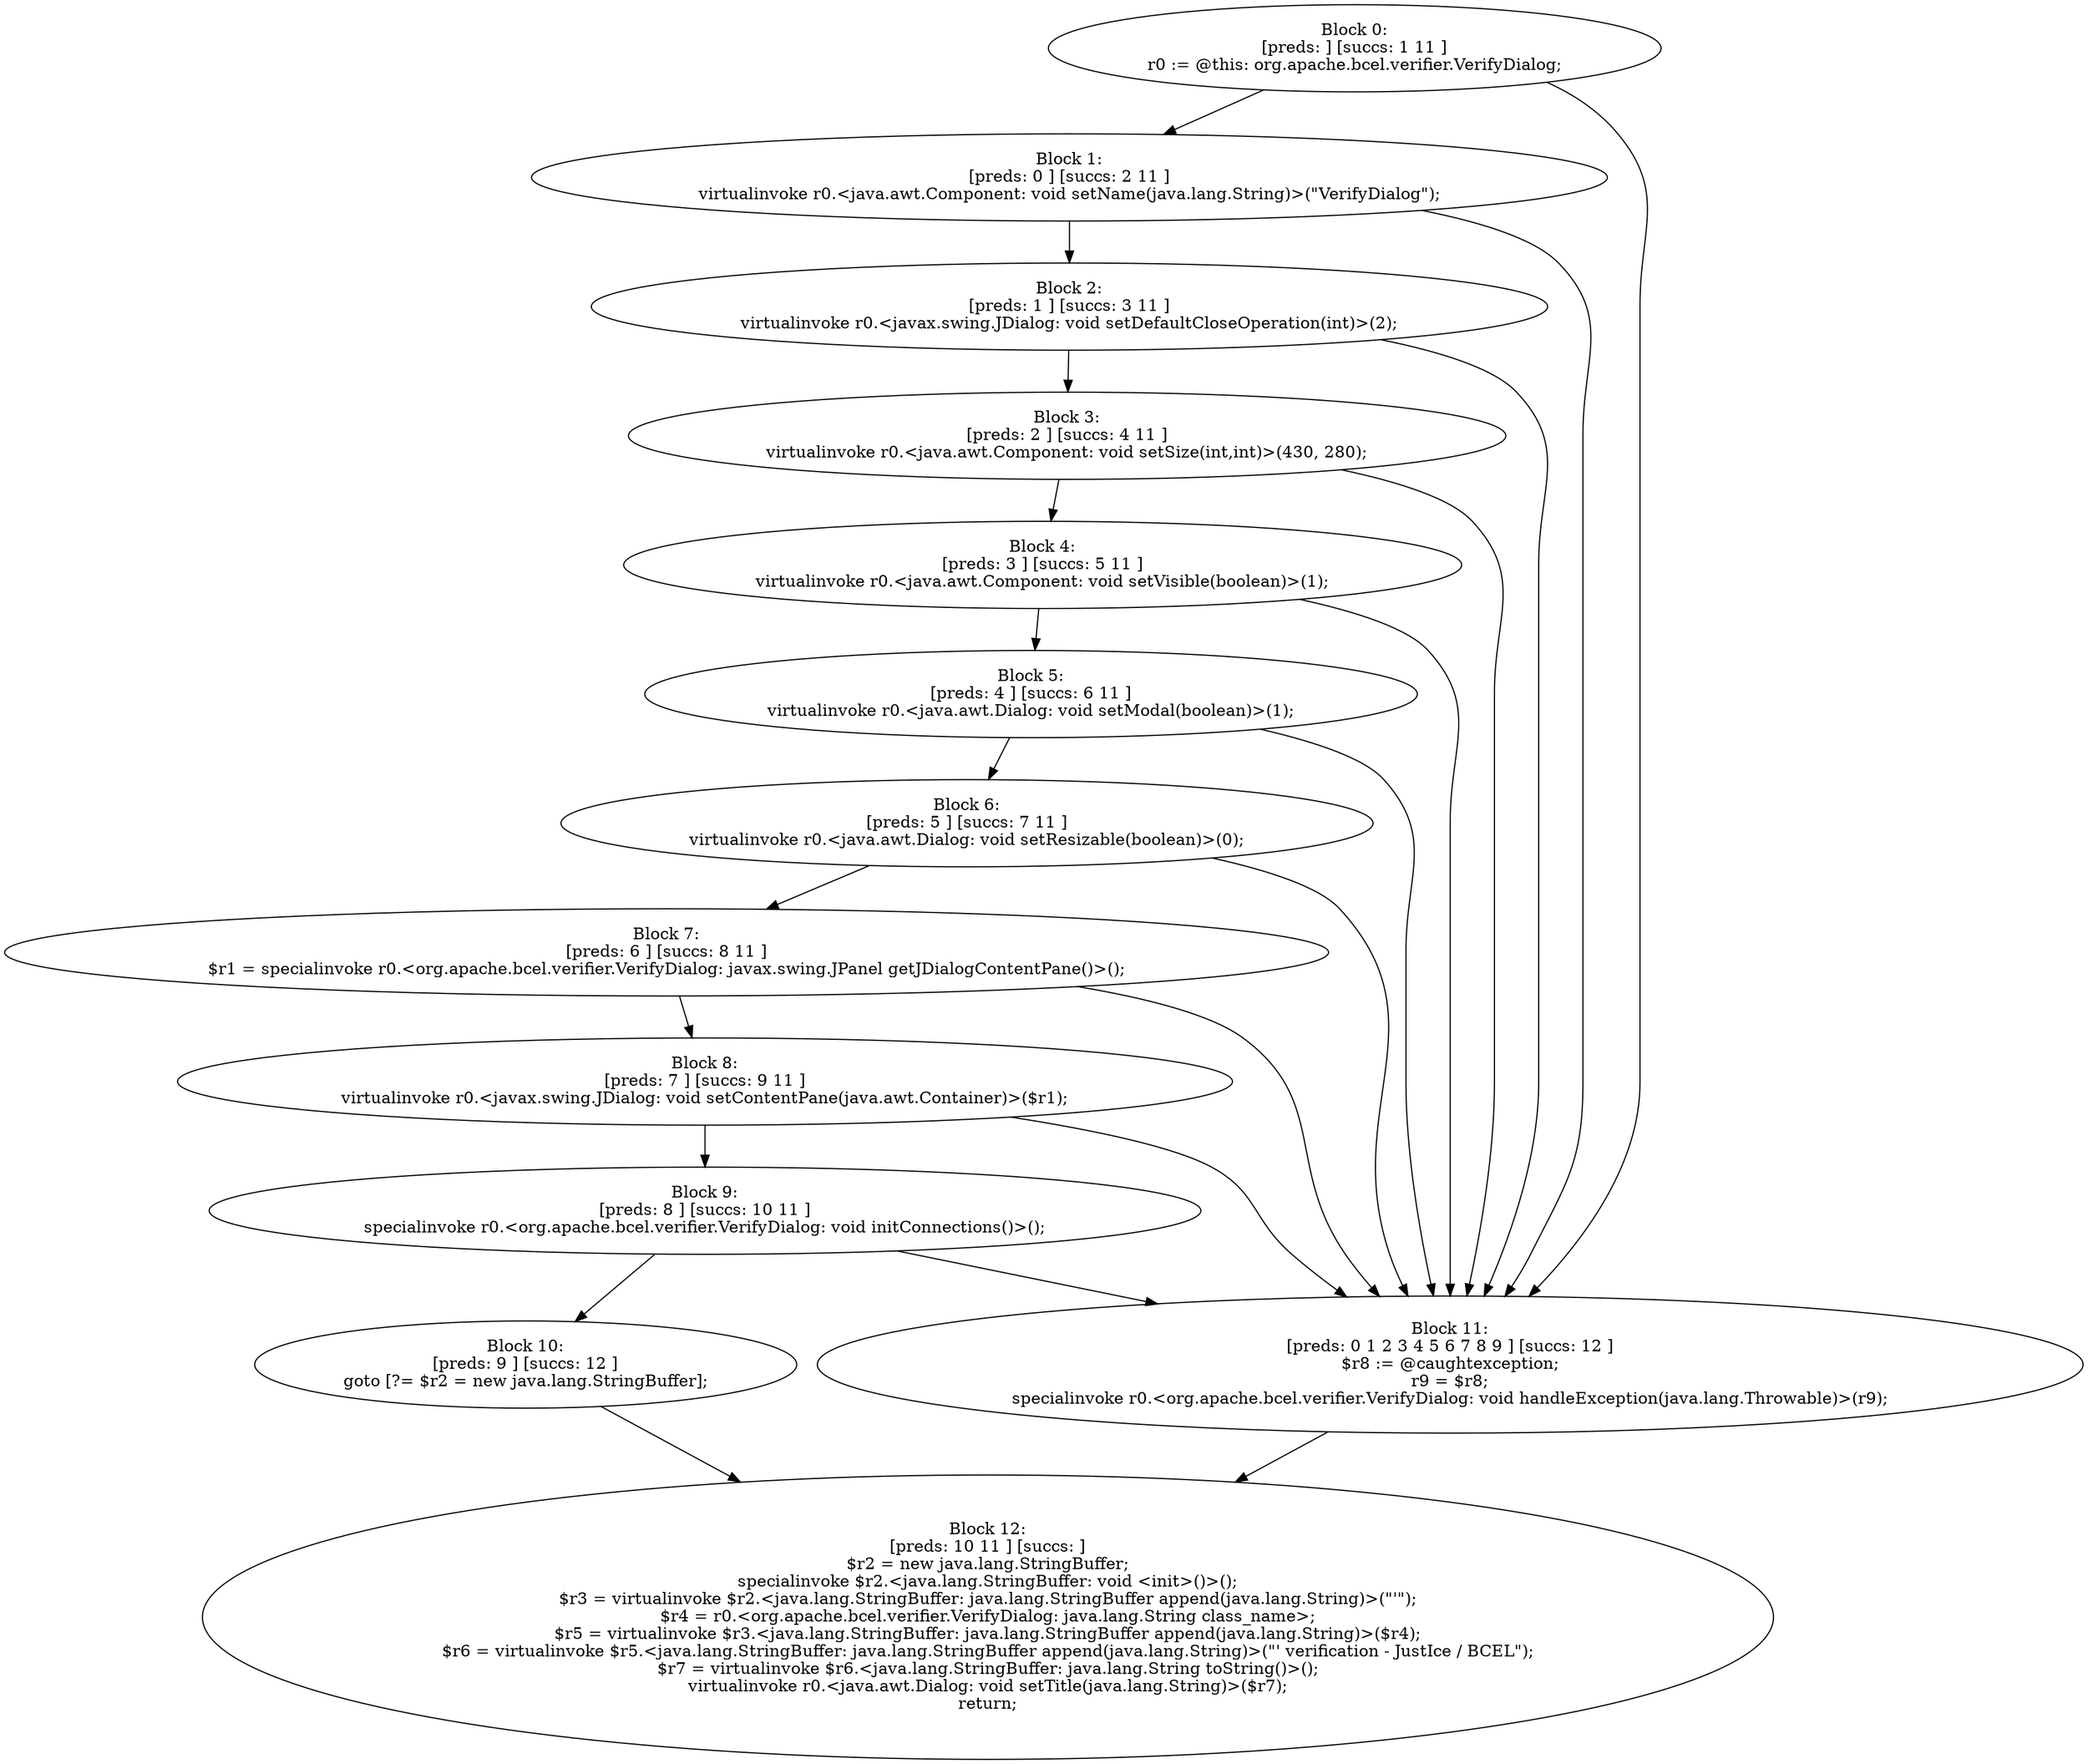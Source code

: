 digraph "unitGraph" {
    "Block 0:
[preds: ] [succs: 1 11 ]
r0 := @this: org.apache.bcel.verifier.VerifyDialog;
"
    "Block 1:
[preds: 0 ] [succs: 2 11 ]
virtualinvoke r0.<java.awt.Component: void setName(java.lang.String)>(\"VerifyDialog\");
"
    "Block 2:
[preds: 1 ] [succs: 3 11 ]
virtualinvoke r0.<javax.swing.JDialog: void setDefaultCloseOperation(int)>(2);
"
    "Block 3:
[preds: 2 ] [succs: 4 11 ]
virtualinvoke r0.<java.awt.Component: void setSize(int,int)>(430, 280);
"
    "Block 4:
[preds: 3 ] [succs: 5 11 ]
virtualinvoke r0.<java.awt.Component: void setVisible(boolean)>(1);
"
    "Block 5:
[preds: 4 ] [succs: 6 11 ]
virtualinvoke r0.<java.awt.Dialog: void setModal(boolean)>(1);
"
    "Block 6:
[preds: 5 ] [succs: 7 11 ]
virtualinvoke r0.<java.awt.Dialog: void setResizable(boolean)>(0);
"
    "Block 7:
[preds: 6 ] [succs: 8 11 ]
$r1 = specialinvoke r0.<org.apache.bcel.verifier.VerifyDialog: javax.swing.JPanel getJDialogContentPane()>();
"
    "Block 8:
[preds: 7 ] [succs: 9 11 ]
virtualinvoke r0.<javax.swing.JDialog: void setContentPane(java.awt.Container)>($r1);
"
    "Block 9:
[preds: 8 ] [succs: 10 11 ]
specialinvoke r0.<org.apache.bcel.verifier.VerifyDialog: void initConnections()>();
"
    "Block 10:
[preds: 9 ] [succs: 12 ]
goto [?= $r2 = new java.lang.StringBuffer];
"
    "Block 11:
[preds: 0 1 2 3 4 5 6 7 8 9 ] [succs: 12 ]
$r8 := @caughtexception;
r9 = $r8;
specialinvoke r0.<org.apache.bcel.verifier.VerifyDialog: void handleException(java.lang.Throwable)>(r9);
"
    "Block 12:
[preds: 10 11 ] [succs: ]
$r2 = new java.lang.StringBuffer;
specialinvoke $r2.<java.lang.StringBuffer: void <init>()>();
$r3 = virtualinvoke $r2.<java.lang.StringBuffer: java.lang.StringBuffer append(java.lang.String)>(\"\'\");
$r4 = r0.<org.apache.bcel.verifier.VerifyDialog: java.lang.String class_name>;
$r5 = virtualinvoke $r3.<java.lang.StringBuffer: java.lang.StringBuffer append(java.lang.String)>($r4);
$r6 = virtualinvoke $r5.<java.lang.StringBuffer: java.lang.StringBuffer append(java.lang.String)>(\"\' verification - JustIce / BCEL\");
$r7 = virtualinvoke $r6.<java.lang.StringBuffer: java.lang.String toString()>();
virtualinvoke r0.<java.awt.Dialog: void setTitle(java.lang.String)>($r7);
return;
"
    "Block 0:
[preds: ] [succs: 1 11 ]
r0 := @this: org.apache.bcel.verifier.VerifyDialog;
"->"Block 1:
[preds: 0 ] [succs: 2 11 ]
virtualinvoke r0.<java.awt.Component: void setName(java.lang.String)>(\"VerifyDialog\");
";
    "Block 0:
[preds: ] [succs: 1 11 ]
r0 := @this: org.apache.bcel.verifier.VerifyDialog;
"->"Block 11:
[preds: 0 1 2 3 4 5 6 7 8 9 ] [succs: 12 ]
$r8 := @caughtexception;
r9 = $r8;
specialinvoke r0.<org.apache.bcel.verifier.VerifyDialog: void handleException(java.lang.Throwable)>(r9);
";
    "Block 1:
[preds: 0 ] [succs: 2 11 ]
virtualinvoke r0.<java.awt.Component: void setName(java.lang.String)>(\"VerifyDialog\");
"->"Block 2:
[preds: 1 ] [succs: 3 11 ]
virtualinvoke r0.<javax.swing.JDialog: void setDefaultCloseOperation(int)>(2);
";
    "Block 1:
[preds: 0 ] [succs: 2 11 ]
virtualinvoke r0.<java.awt.Component: void setName(java.lang.String)>(\"VerifyDialog\");
"->"Block 11:
[preds: 0 1 2 3 4 5 6 7 8 9 ] [succs: 12 ]
$r8 := @caughtexception;
r9 = $r8;
specialinvoke r0.<org.apache.bcel.verifier.VerifyDialog: void handleException(java.lang.Throwable)>(r9);
";
    "Block 2:
[preds: 1 ] [succs: 3 11 ]
virtualinvoke r0.<javax.swing.JDialog: void setDefaultCloseOperation(int)>(2);
"->"Block 3:
[preds: 2 ] [succs: 4 11 ]
virtualinvoke r0.<java.awt.Component: void setSize(int,int)>(430, 280);
";
    "Block 2:
[preds: 1 ] [succs: 3 11 ]
virtualinvoke r0.<javax.swing.JDialog: void setDefaultCloseOperation(int)>(2);
"->"Block 11:
[preds: 0 1 2 3 4 5 6 7 8 9 ] [succs: 12 ]
$r8 := @caughtexception;
r9 = $r8;
specialinvoke r0.<org.apache.bcel.verifier.VerifyDialog: void handleException(java.lang.Throwable)>(r9);
";
    "Block 3:
[preds: 2 ] [succs: 4 11 ]
virtualinvoke r0.<java.awt.Component: void setSize(int,int)>(430, 280);
"->"Block 4:
[preds: 3 ] [succs: 5 11 ]
virtualinvoke r0.<java.awt.Component: void setVisible(boolean)>(1);
";
    "Block 3:
[preds: 2 ] [succs: 4 11 ]
virtualinvoke r0.<java.awt.Component: void setSize(int,int)>(430, 280);
"->"Block 11:
[preds: 0 1 2 3 4 5 6 7 8 9 ] [succs: 12 ]
$r8 := @caughtexception;
r9 = $r8;
specialinvoke r0.<org.apache.bcel.verifier.VerifyDialog: void handleException(java.lang.Throwable)>(r9);
";
    "Block 4:
[preds: 3 ] [succs: 5 11 ]
virtualinvoke r0.<java.awt.Component: void setVisible(boolean)>(1);
"->"Block 5:
[preds: 4 ] [succs: 6 11 ]
virtualinvoke r0.<java.awt.Dialog: void setModal(boolean)>(1);
";
    "Block 4:
[preds: 3 ] [succs: 5 11 ]
virtualinvoke r0.<java.awt.Component: void setVisible(boolean)>(1);
"->"Block 11:
[preds: 0 1 2 3 4 5 6 7 8 9 ] [succs: 12 ]
$r8 := @caughtexception;
r9 = $r8;
specialinvoke r0.<org.apache.bcel.verifier.VerifyDialog: void handleException(java.lang.Throwable)>(r9);
";
    "Block 5:
[preds: 4 ] [succs: 6 11 ]
virtualinvoke r0.<java.awt.Dialog: void setModal(boolean)>(1);
"->"Block 6:
[preds: 5 ] [succs: 7 11 ]
virtualinvoke r0.<java.awt.Dialog: void setResizable(boolean)>(0);
";
    "Block 5:
[preds: 4 ] [succs: 6 11 ]
virtualinvoke r0.<java.awt.Dialog: void setModal(boolean)>(1);
"->"Block 11:
[preds: 0 1 2 3 4 5 6 7 8 9 ] [succs: 12 ]
$r8 := @caughtexception;
r9 = $r8;
specialinvoke r0.<org.apache.bcel.verifier.VerifyDialog: void handleException(java.lang.Throwable)>(r9);
";
    "Block 6:
[preds: 5 ] [succs: 7 11 ]
virtualinvoke r0.<java.awt.Dialog: void setResizable(boolean)>(0);
"->"Block 7:
[preds: 6 ] [succs: 8 11 ]
$r1 = specialinvoke r0.<org.apache.bcel.verifier.VerifyDialog: javax.swing.JPanel getJDialogContentPane()>();
";
    "Block 6:
[preds: 5 ] [succs: 7 11 ]
virtualinvoke r0.<java.awt.Dialog: void setResizable(boolean)>(0);
"->"Block 11:
[preds: 0 1 2 3 4 5 6 7 8 9 ] [succs: 12 ]
$r8 := @caughtexception;
r9 = $r8;
specialinvoke r0.<org.apache.bcel.verifier.VerifyDialog: void handleException(java.lang.Throwable)>(r9);
";
    "Block 7:
[preds: 6 ] [succs: 8 11 ]
$r1 = specialinvoke r0.<org.apache.bcel.verifier.VerifyDialog: javax.swing.JPanel getJDialogContentPane()>();
"->"Block 8:
[preds: 7 ] [succs: 9 11 ]
virtualinvoke r0.<javax.swing.JDialog: void setContentPane(java.awt.Container)>($r1);
";
    "Block 7:
[preds: 6 ] [succs: 8 11 ]
$r1 = specialinvoke r0.<org.apache.bcel.verifier.VerifyDialog: javax.swing.JPanel getJDialogContentPane()>();
"->"Block 11:
[preds: 0 1 2 3 4 5 6 7 8 9 ] [succs: 12 ]
$r8 := @caughtexception;
r9 = $r8;
specialinvoke r0.<org.apache.bcel.verifier.VerifyDialog: void handleException(java.lang.Throwable)>(r9);
";
    "Block 8:
[preds: 7 ] [succs: 9 11 ]
virtualinvoke r0.<javax.swing.JDialog: void setContentPane(java.awt.Container)>($r1);
"->"Block 9:
[preds: 8 ] [succs: 10 11 ]
specialinvoke r0.<org.apache.bcel.verifier.VerifyDialog: void initConnections()>();
";
    "Block 8:
[preds: 7 ] [succs: 9 11 ]
virtualinvoke r0.<javax.swing.JDialog: void setContentPane(java.awt.Container)>($r1);
"->"Block 11:
[preds: 0 1 2 3 4 5 6 7 8 9 ] [succs: 12 ]
$r8 := @caughtexception;
r9 = $r8;
specialinvoke r0.<org.apache.bcel.verifier.VerifyDialog: void handleException(java.lang.Throwable)>(r9);
";
    "Block 9:
[preds: 8 ] [succs: 10 11 ]
specialinvoke r0.<org.apache.bcel.verifier.VerifyDialog: void initConnections()>();
"->"Block 10:
[preds: 9 ] [succs: 12 ]
goto [?= $r2 = new java.lang.StringBuffer];
";
    "Block 9:
[preds: 8 ] [succs: 10 11 ]
specialinvoke r0.<org.apache.bcel.verifier.VerifyDialog: void initConnections()>();
"->"Block 11:
[preds: 0 1 2 3 4 5 6 7 8 9 ] [succs: 12 ]
$r8 := @caughtexception;
r9 = $r8;
specialinvoke r0.<org.apache.bcel.verifier.VerifyDialog: void handleException(java.lang.Throwable)>(r9);
";
    "Block 10:
[preds: 9 ] [succs: 12 ]
goto [?= $r2 = new java.lang.StringBuffer];
"->"Block 12:
[preds: 10 11 ] [succs: ]
$r2 = new java.lang.StringBuffer;
specialinvoke $r2.<java.lang.StringBuffer: void <init>()>();
$r3 = virtualinvoke $r2.<java.lang.StringBuffer: java.lang.StringBuffer append(java.lang.String)>(\"\'\");
$r4 = r0.<org.apache.bcel.verifier.VerifyDialog: java.lang.String class_name>;
$r5 = virtualinvoke $r3.<java.lang.StringBuffer: java.lang.StringBuffer append(java.lang.String)>($r4);
$r6 = virtualinvoke $r5.<java.lang.StringBuffer: java.lang.StringBuffer append(java.lang.String)>(\"\' verification - JustIce / BCEL\");
$r7 = virtualinvoke $r6.<java.lang.StringBuffer: java.lang.String toString()>();
virtualinvoke r0.<java.awt.Dialog: void setTitle(java.lang.String)>($r7);
return;
";
    "Block 11:
[preds: 0 1 2 3 4 5 6 7 8 9 ] [succs: 12 ]
$r8 := @caughtexception;
r9 = $r8;
specialinvoke r0.<org.apache.bcel.verifier.VerifyDialog: void handleException(java.lang.Throwable)>(r9);
"->"Block 12:
[preds: 10 11 ] [succs: ]
$r2 = new java.lang.StringBuffer;
specialinvoke $r2.<java.lang.StringBuffer: void <init>()>();
$r3 = virtualinvoke $r2.<java.lang.StringBuffer: java.lang.StringBuffer append(java.lang.String)>(\"\'\");
$r4 = r0.<org.apache.bcel.verifier.VerifyDialog: java.lang.String class_name>;
$r5 = virtualinvoke $r3.<java.lang.StringBuffer: java.lang.StringBuffer append(java.lang.String)>($r4);
$r6 = virtualinvoke $r5.<java.lang.StringBuffer: java.lang.StringBuffer append(java.lang.String)>(\"\' verification - JustIce / BCEL\");
$r7 = virtualinvoke $r6.<java.lang.StringBuffer: java.lang.String toString()>();
virtualinvoke r0.<java.awt.Dialog: void setTitle(java.lang.String)>($r7);
return;
";
}
